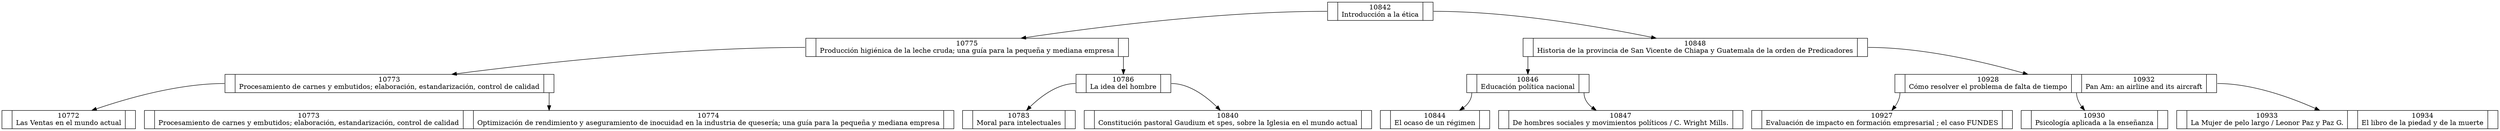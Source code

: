 digraph sls{
node [shape = record,height=.1];
node10842[label="<f0>|10842\nIntroducción a la ética|<f1>"];
node10775[label="<f0>|10775\nProducción higiénica de la leche cruda; una guía para la pequeña y mediana empresa|<f1>"];
node10773[label="<f0>|10773\nProcesamiento de carnes y embutidos; elaboración, estandarización, control de calidad|<f1>"];
node10772[label="<f0>|10772\nLas Ventas en el mundo actual|<f1>"];
node1077310774[label="<f0>|10773\nProcesamiento de carnes y embutidos; elaboración, estandarización, control de calidad|<f1>|10774\nOptimización de rendimiento y aseguramiento de inocuidad en la industria de quesería; una guía para la pequeña y mediana empresa|<f2>"];
node10786[label="<f0>|10786\nLa idea del hombre|<f1>"];
node10783[label="<f0>|10783\nMoral para intelectuales|<f1>"];
node10840[label="<f0>|10840\nConstitución pastoral Gaudium et spes, sobre la Iglesia en el mundo actual|<f1>"];
node10848[label="<f0>|10848\nHistoria de la provincia de San Vicente de Chiapa y Guatemala de la orden de Predicadores|<f1>"];
node10846[label="<f0>|10846\nEducación política nacional|<f1>"];
node10844[label="<f0>|10844\nEl ocaso de un régimen|<f1>"];
node10847[label="<f0>|10847\nDe hombres sociales y movimientos políticos / C. Wright Mills.|<f1>"];
node1092810932[label="<f0>|10928\nCómo resolver el problema de falta de tiempo|<f1>|10932\nPan Am: an airline and its aircraft|<f2>"];
node10927[label="<f0>|10927\nEvaluación de impacto en formación empresarial ; el caso FUNDES|<f1>"];
node10930[label="<f0>|10930\nPsicología aplicada a la enseñanza|<f1>"];
node1093310934[label="<f0>|10933\nLa Mujer de pelo largo / Leonor Paz y Paz G.|<f1>|10934\nEl libro de la piedad y de la muerte|<f2>"];

node10842:f0->node10775;
node10842:f1->node10848;
node10775:f0->node10773;
node10775:f1->node10786;
node10773:f0->node10772;
node10773:f1->node1077310774;
node10786:f0->node10783;
node10786:f1->node10840;
node10848:f0->node10846;
node10848:f1->node1092810932;
node10846:f0->node10844;
node10846:f1->node10847;
node1092810932:f0->node10927;
node1092810932:f1->node10930;
node1092810932:f2->node1093310934;

}
